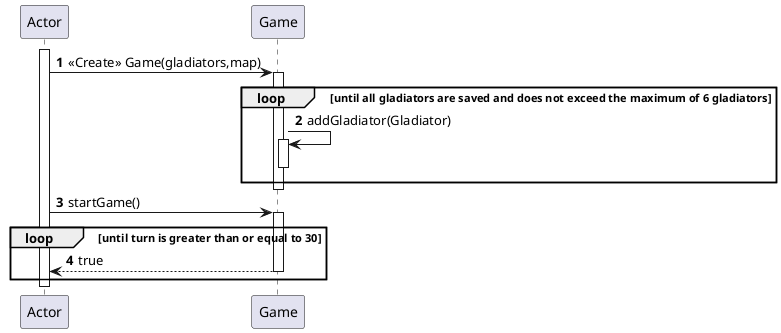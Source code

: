 @startuml

autonumber

activate Actor

actor Actor
Actor -> Game : <<Create>> Game(gladiators,map)
activate Game
    loop until all gladiators are saved and does not exceed the maximum of 6 gladiators 
    Game -> Game : addGladiator(Gladiator)
    activate Game
    deactivate Game
    end loop
deactivate Game

Actor -> Game : startGame()
loop until turn is greater than or equal to 30
activate Game
    Game --> Actor : true
deactivate Game
end loop

deactivate Actor

@enduml